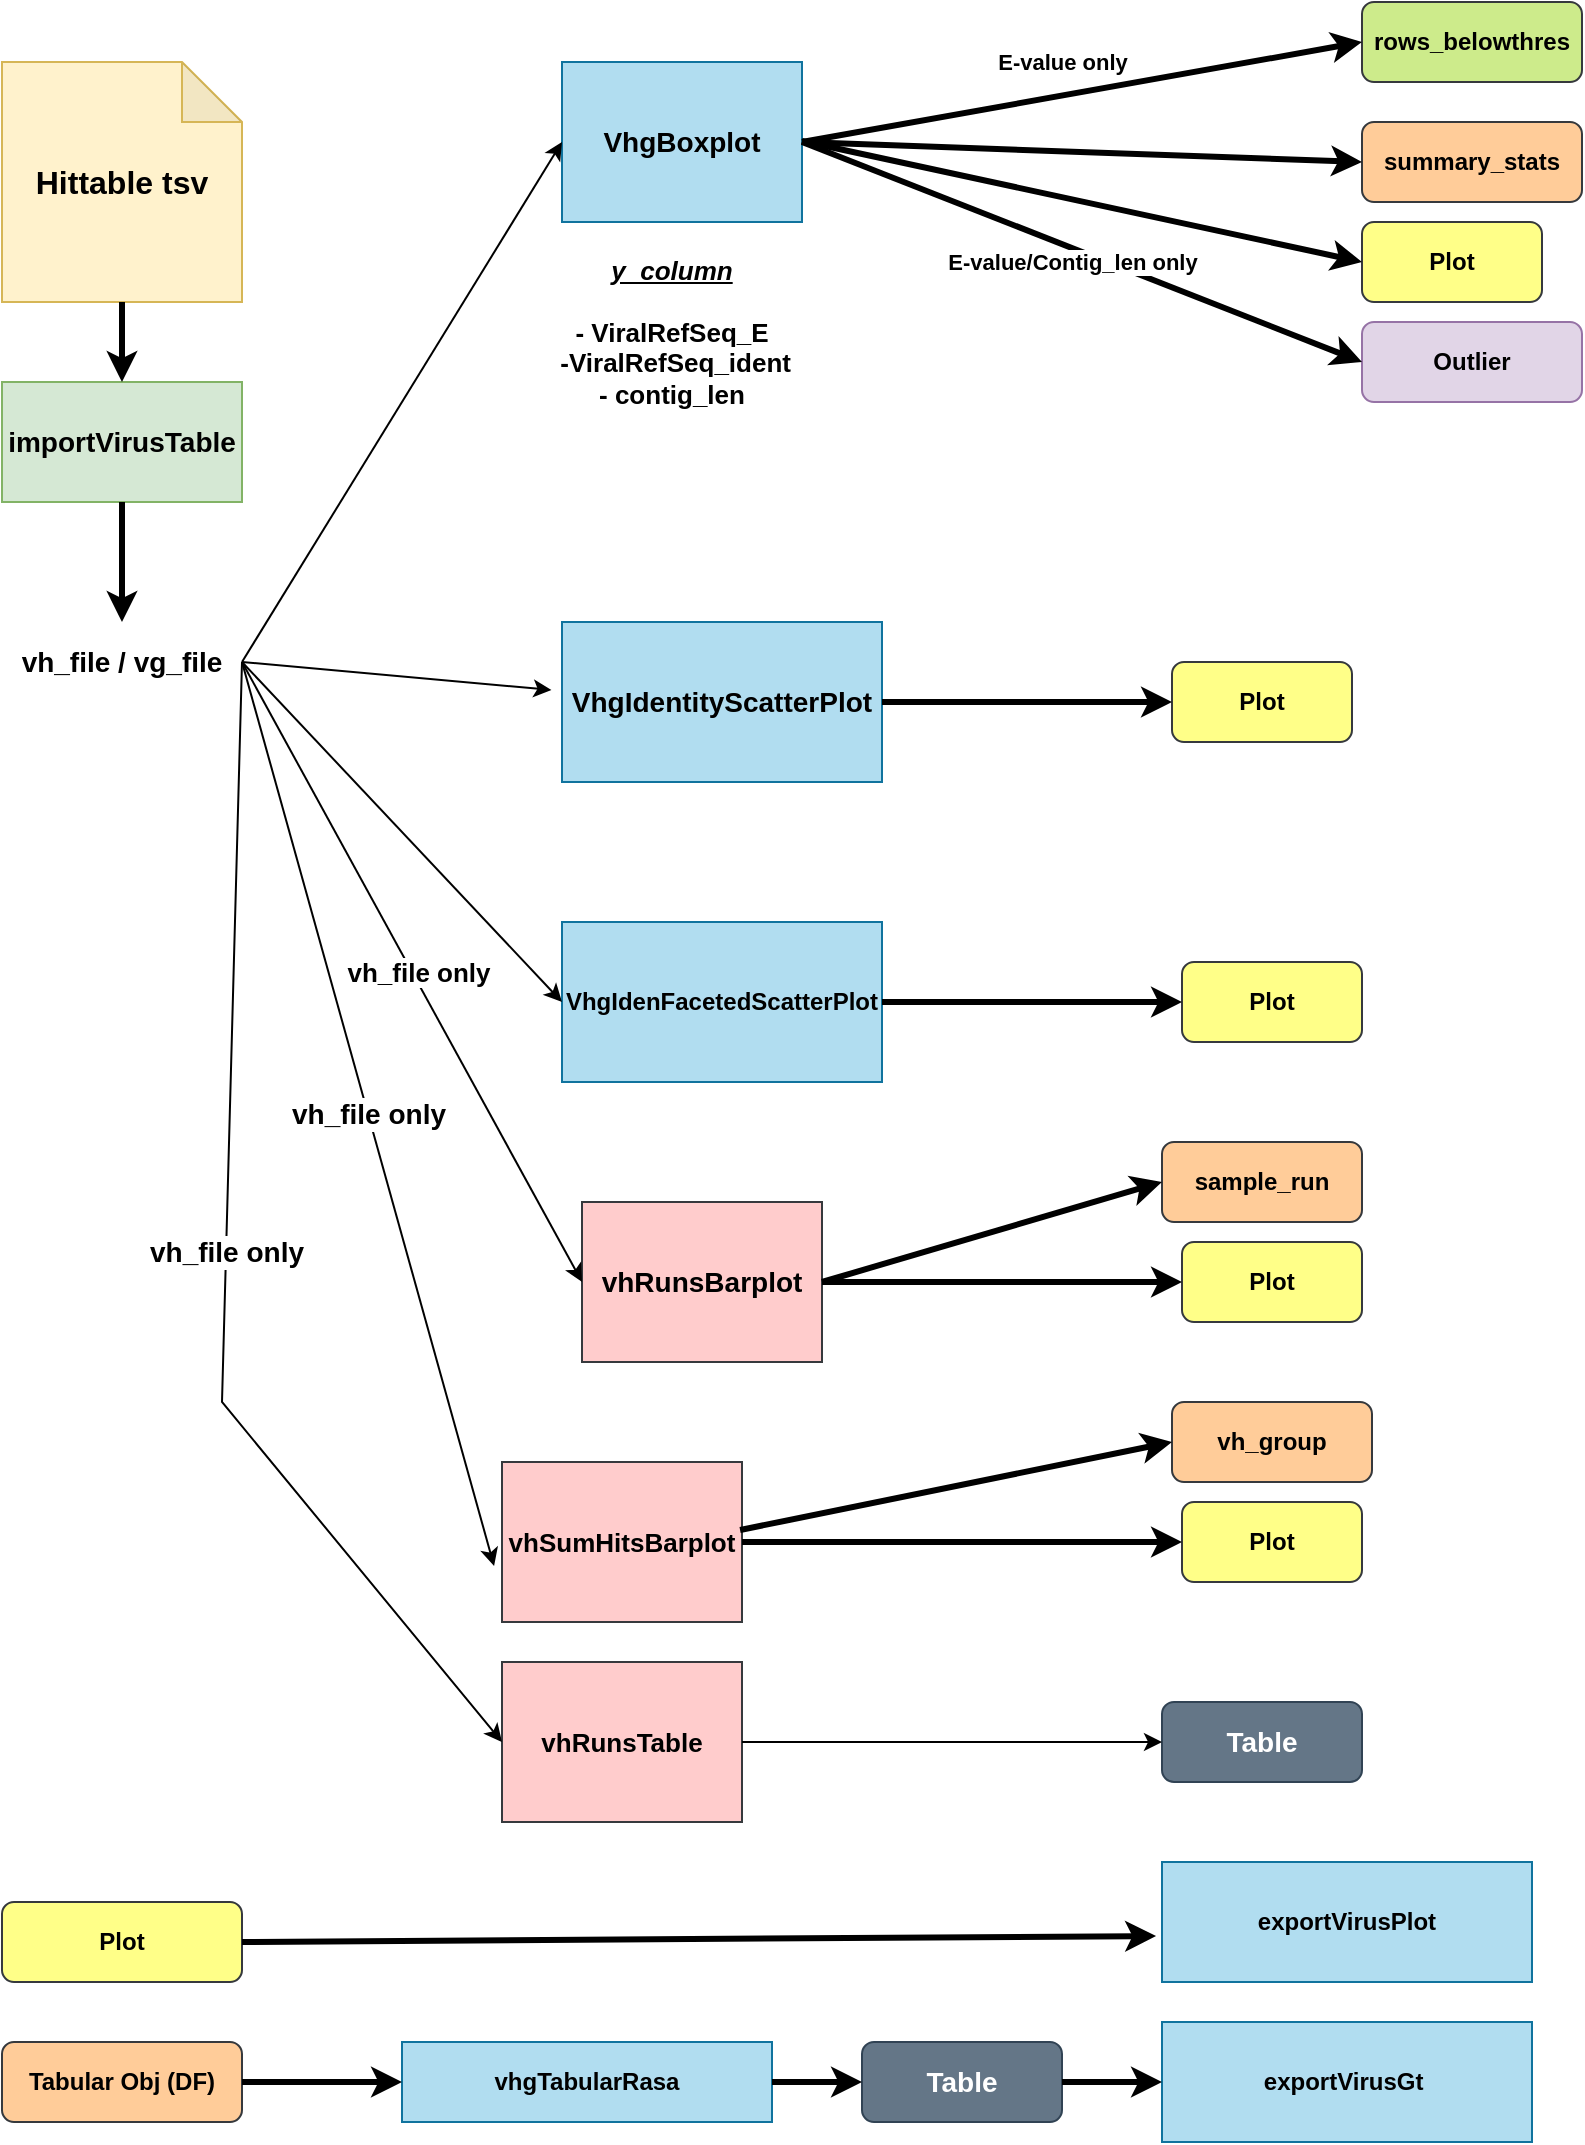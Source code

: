 <mxfile version="24.4.13" type="device">
  <diagram name="Page-1" id="YT8BwphLUNQYeEK9pMnc">
    <mxGraphModel dx="1231" dy="618" grid="1" gridSize="10" guides="1" tooltips="1" connect="1" arrows="1" fold="1" page="1" pageScale="1" pageWidth="850" pageHeight="1100" math="0" shadow="0">
      <root>
        <mxCell id="0" />
        <mxCell id="1" parent="0" />
        <mxCell id="L1br38w3GBm4ngcBkR2K-2" value="&lt;font style=&quot;font-size: 16px;&quot;&gt;&lt;b&gt;Hittable tsv&lt;/b&gt;&lt;/font&gt;" style="shape=note;whiteSpace=wrap;html=1;backgroundOutline=1;darkOpacity=0.05;fillColor=#fff2cc;strokeColor=#d6b656;" parent="1" vertex="1">
          <mxGeometry x="40" y="40" width="120" height="120" as="geometry" />
        </mxCell>
        <mxCell id="L1br38w3GBm4ngcBkR2K-3" value="&lt;font style=&quot;font-size: 14px;&quot;&gt;&lt;b&gt;importVirusTable&lt;/b&gt;&lt;/font&gt;" style="rounded=0;whiteSpace=wrap;html=1;fillColor=#d5e8d4;strokeColor=#82b366;" parent="1" vertex="1">
          <mxGeometry x="40" y="200" width="120" height="60" as="geometry" />
        </mxCell>
        <mxCell id="L1br38w3GBm4ngcBkR2K-5" value="&lt;font style=&quot;font-size: 14px;&quot;&gt;&lt;b&gt;vh_file / vg_file&lt;/b&gt;&lt;/font&gt;" style="text;html=1;align=center;verticalAlign=middle;whiteSpace=wrap;rounded=0;" parent="1" vertex="1">
          <mxGeometry x="40" y="320" width="120" height="40" as="geometry" />
        </mxCell>
        <mxCell id="L1br38w3GBm4ngcBkR2K-7" value="" style="endArrow=classic;html=1;rounded=0;exitX=0.5;exitY=1;exitDx=0;exitDy=0;exitPerimeter=0;entryX=0.5;entryY=0;entryDx=0;entryDy=0;strokeWidth=3;" parent="1" source="L1br38w3GBm4ngcBkR2K-2" target="L1br38w3GBm4ngcBkR2K-3" edge="1">
          <mxGeometry width="50" height="50" relative="1" as="geometry">
            <mxPoint x="500" y="410" as="sourcePoint" />
            <mxPoint x="550" y="360" as="targetPoint" />
          </mxGeometry>
        </mxCell>
        <mxCell id="L1br38w3GBm4ngcBkR2K-8" value="" style="endArrow=classic;html=1;rounded=0;exitX=0.5;exitY=1;exitDx=0;exitDy=0;entryX=0.5;entryY=0;entryDx=0;entryDy=0;strokeWidth=3;" parent="1" source="L1br38w3GBm4ngcBkR2K-3" target="L1br38w3GBm4ngcBkR2K-5" edge="1">
          <mxGeometry width="50" height="50" relative="1" as="geometry">
            <mxPoint x="500" y="410" as="sourcePoint" />
            <mxPoint x="550" y="360" as="targetPoint" />
          </mxGeometry>
        </mxCell>
        <mxCell id="L1br38w3GBm4ngcBkR2K-9" value="&lt;font style=&quot;font-size: 14px;&quot;&gt;&lt;b&gt;VhgBoxplot&lt;/b&gt;&lt;/font&gt;" style="rounded=0;whiteSpace=wrap;html=1;fillColor=#b1ddf0;strokeColor=#10739e;" parent="1" vertex="1">
          <mxGeometry x="320" y="40" width="120" height="80" as="geometry" />
        </mxCell>
        <mxCell id="L1br38w3GBm4ngcBkR2K-10" value="&lt;font style=&quot;font-size: 14px;&quot;&gt;&lt;b&gt;VhgIdentityScatterPlot&lt;/b&gt;&lt;/font&gt;" style="rounded=0;whiteSpace=wrap;html=1;fillColor=#b1ddf0;strokeColor=#10739e;" parent="1" vertex="1">
          <mxGeometry x="320" y="320" width="160" height="80" as="geometry" />
        </mxCell>
        <mxCell id="L1br38w3GBm4ngcBkR2K-11" value="&lt;b&gt;VhgIdenFacetedScatterPlot&lt;/b&gt;" style="rounded=0;whiteSpace=wrap;html=1;fillColor=#b1ddf0;strokeColor=#10739e;" parent="1" vertex="1">
          <mxGeometry x="320" y="470" width="160" height="80" as="geometry" />
        </mxCell>
        <mxCell id="L1br38w3GBm4ngcBkR2K-12" value="&lt;font style=&quot;font-size: 14px;&quot;&gt;&lt;b&gt;vhRunsBarplot&lt;/b&gt;&lt;/font&gt;" style="rounded=0;whiteSpace=wrap;html=1;fillColor=#ffcccc;strokeColor=#36393d;" parent="1" vertex="1">
          <mxGeometry x="330" y="610" width="120" height="80" as="geometry" />
        </mxCell>
        <mxCell id="L1br38w3GBm4ngcBkR2K-13" value="&lt;font size=&quot;1&quot; style=&quot;&quot;&gt;&lt;b style=&quot;font-size: 13px;&quot;&gt;vhSumHitsBarplot&lt;/b&gt;&lt;/font&gt;" style="rounded=0;whiteSpace=wrap;html=1;fillColor=#ffcccc;strokeColor=#36393d;" parent="1" vertex="1">
          <mxGeometry x="290" y="740" width="120" height="80" as="geometry" />
        </mxCell>
        <mxCell id="L1br38w3GBm4ngcBkR2K-14" value="" style="endArrow=classic;html=1;rounded=0;exitX=1;exitY=0.5;exitDx=0;exitDy=0;entryX=0;entryY=0.5;entryDx=0;entryDy=0;" parent="1" source="L1br38w3GBm4ngcBkR2K-5" target="L1br38w3GBm4ngcBkR2K-9" edge="1">
          <mxGeometry width="50" height="50" relative="1" as="geometry">
            <mxPoint x="500" y="350" as="sourcePoint" />
            <mxPoint x="550" y="300" as="targetPoint" />
          </mxGeometry>
        </mxCell>
        <mxCell id="L1br38w3GBm4ngcBkR2K-16" value="" style="endArrow=classic;html=1;rounded=0;exitX=1;exitY=0.5;exitDx=0;exitDy=0;entryX=-0.033;entryY=0.425;entryDx=0;entryDy=0;entryPerimeter=0;" parent="1" source="L1br38w3GBm4ngcBkR2K-5" target="L1br38w3GBm4ngcBkR2K-10" edge="1">
          <mxGeometry width="50" height="50" relative="1" as="geometry">
            <mxPoint x="500" y="350" as="sourcePoint" />
            <mxPoint x="550" y="300" as="targetPoint" />
          </mxGeometry>
        </mxCell>
        <mxCell id="L1br38w3GBm4ngcBkR2K-17" value="" style="endArrow=classic;html=1;rounded=0;exitX=1;exitY=0.5;exitDx=0;exitDy=0;entryX=0;entryY=0.5;entryDx=0;entryDy=0;" parent="1" source="L1br38w3GBm4ngcBkR2K-5" target="L1br38w3GBm4ngcBkR2K-11" edge="1">
          <mxGeometry width="50" height="50" relative="1" as="geometry">
            <mxPoint x="500" y="350" as="sourcePoint" />
            <mxPoint x="550" y="300" as="targetPoint" />
          </mxGeometry>
        </mxCell>
        <mxCell id="L1br38w3GBm4ngcBkR2K-18" value="" style="endArrow=classic;html=1;rounded=0;exitX=1;exitY=0.5;exitDx=0;exitDy=0;entryX=0;entryY=0.5;entryDx=0;entryDy=0;" parent="1" source="L1br38w3GBm4ngcBkR2K-5" target="L1br38w3GBm4ngcBkR2K-12" edge="1">
          <mxGeometry relative="1" as="geometry">
            <mxPoint x="480" y="330" as="sourcePoint" />
            <mxPoint x="580" y="330" as="targetPoint" />
          </mxGeometry>
        </mxCell>
        <mxCell id="L1br38w3GBm4ngcBkR2K-19" value="&lt;font style=&quot;font-size: 13px;&quot;&gt;&lt;b&gt;vh_file only&lt;/b&gt;&lt;/font&gt;" style="edgeLabel;resizable=0;html=1;;align=center;verticalAlign=middle;" parent="L1br38w3GBm4ngcBkR2K-18" connectable="0" vertex="1">
          <mxGeometry relative="1" as="geometry">
            <mxPoint x="3" as="offset" />
          </mxGeometry>
        </mxCell>
        <mxCell id="L1br38w3GBm4ngcBkR2K-21" value="" style="endArrow=classic;html=1;rounded=0;exitX=1;exitY=0.5;exitDx=0;exitDy=0;entryX=-0.033;entryY=0.65;entryDx=0;entryDy=0;entryPerimeter=0;" parent="1" source="L1br38w3GBm4ngcBkR2K-5" target="L1br38w3GBm4ngcBkR2K-13" edge="1">
          <mxGeometry relative="1" as="geometry">
            <mxPoint x="480" y="330" as="sourcePoint" />
            <mxPoint x="580" y="330" as="targetPoint" />
          </mxGeometry>
        </mxCell>
        <mxCell id="L1br38w3GBm4ngcBkR2K-22" value="&lt;font style=&quot;font-size: 14px;&quot;&gt;&lt;b&gt;vh_file only&lt;/b&gt;&lt;/font&gt;" style="edgeLabel;resizable=0;html=1;;align=center;verticalAlign=middle;" parent="L1br38w3GBm4ngcBkR2K-21" connectable="0" vertex="1">
          <mxGeometry relative="1" as="geometry" />
        </mxCell>
        <mxCell id="L1br38w3GBm4ngcBkR2K-25" value="&lt;b&gt;Plot&lt;/b&gt;" style="rounded=1;whiteSpace=wrap;html=1;fillColor=#ffff88;strokeColor=#36393d;" parent="1" vertex="1">
          <mxGeometry x="720" y="120" width="90" height="40" as="geometry" />
        </mxCell>
        <mxCell id="L1br38w3GBm4ngcBkR2K-26" value="&lt;b&gt;Plot&lt;/b&gt;" style="rounded=1;whiteSpace=wrap;html=1;fillColor=#ffff88;strokeColor=#36393d;" parent="1" vertex="1">
          <mxGeometry x="625" y="340" width="90" height="40" as="geometry" />
        </mxCell>
        <mxCell id="L1br38w3GBm4ngcBkR2K-27" value="&lt;b&gt;Plot&lt;/b&gt;" style="rounded=1;whiteSpace=wrap;html=1;fillColor=#ffff88;strokeColor=#36393d;" parent="1" vertex="1">
          <mxGeometry x="630" y="490" width="90" height="40" as="geometry" />
        </mxCell>
        <mxCell id="L1br38w3GBm4ngcBkR2K-28" value="&lt;b&gt;Plot&lt;/b&gt;" style="rounded=1;whiteSpace=wrap;html=1;fillColor=#ffff88;strokeColor=#36393d;" parent="1" vertex="1">
          <mxGeometry x="630" y="630" width="90" height="40" as="geometry" />
        </mxCell>
        <mxCell id="L1br38w3GBm4ngcBkR2K-29" value="&lt;b&gt;Plot&lt;/b&gt;" style="rounded=1;whiteSpace=wrap;html=1;fillColor=#ffff88;strokeColor=#36393d;" parent="1" vertex="1">
          <mxGeometry x="630" y="760" width="90" height="40" as="geometry" />
        </mxCell>
        <mxCell id="L1br38w3GBm4ngcBkR2K-30" value="" style="endArrow=classic;html=1;rounded=0;exitX=1;exitY=0.5;exitDx=0;exitDy=0;entryX=0;entryY=0.5;entryDx=0;entryDy=0;strokeWidth=3;" parent="1" source="L1br38w3GBm4ngcBkR2K-11" target="L1br38w3GBm4ngcBkR2K-27" edge="1">
          <mxGeometry width="50" height="50" relative="1" as="geometry">
            <mxPoint x="500" y="350" as="sourcePoint" />
            <mxPoint x="550" y="300" as="targetPoint" />
          </mxGeometry>
        </mxCell>
        <mxCell id="L1br38w3GBm4ngcBkR2K-31" value="" style="endArrow=classic;html=1;rounded=0;exitX=1;exitY=0.5;exitDx=0;exitDy=0;entryX=0;entryY=0.5;entryDx=0;entryDy=0;strokeWidth=3;" parent="1" source="L1br38w3GBm4ngcBkR2K-12" target="L1br38w3GBm4ngcBkR2K-28" edge="1">
          <mxGeometry width="50" height="50" relative="1" as="geometry">
            <mxPoint x="440" y="439.5" as="sourcePoint" />
            <mxPoint x="520" y="439.5" as="targetPoint" />
          </mxGeometry>
        </mxCell>
        <mxCell id="L1br38w3GBm4ngcBkR2K-32" value="" style="endArrow=classic;html=1;rounded=0;exitX=1;exitY=0.5;exitDx=0;exitDy=0;entryX=0;entryY=0.5;entryDx=0;entryDy=0;strokeWidth=3;" parent="1" source="L1br38w3GBm4ngcBkR2K-13" target="L1br38w3GBm4ngcBkR2K-29" edge="1">
          <mxGeometry width="50" height="50" relative="1" as="geometry">
            <mxPoint x="500" y="340" as="sourcePoint" />
            <mxPoint x="580" y="340" as="targetPoint" />
            <Array as="points">
              <mxPoint x="460" y="780" />
            </Array>
          </mxGeometry>
        </mxCell>
        <mxCell id="L1br38w3GBm4ngcBkR2K-33" value="" style="endArrow=classic;html=1;rounded=0;exitX=1;exitY=0.5;exitDx=0;exitDy=0;entryX=0;entryY=0.5;entryDx=0;entryDy=0;strokeWidth=3;" parent="1" source="L1br38w3GBm4ngcBkR2K-10" target="L1br38w3GBm4ngcBkR2K-26" edge="1">
          <mxGeometry width="50" height="50" relative="1" as="geometry">
            <mxPoint x="480" y="200" as="sourcePoint" />
            <mxPoint x="560" y="200" as="targetPoint" />
          </mxGeometry>
        </mxCell>
        <mxCell id="L1br38w3GBm4ngcBkR2K-34" value="" style="endArrow=classic;html=1;rounded=0;exitX=1;exitY=0.5;exitDx=0;exitDy=0;entryX=0;entryY=0.5;entryDx=0;entryDy=0;strokeWidth=3;" parent="1" target="L1br38w3GBm4ngcBkR2K-25" edge="1">
          <mxGeometry width="50" height="50" relative="1" as="geometry">
            <mxPoint x="440" y="79.5" as="sourcePoint" />
            <mxPoint x="520" y="79.5" as="targetPoint" />
          </mxGeometry>
        </mxCell>
        <mxCell id="L1br38w3GBm4ngcBkR2K-35" value="&lt;b&gt;summary_stats&lt;/b&gt;" style="rounded=1;whiteSpace=wrap;html=1;fillColor=#ffcc99;strokeColor=#36393d;" parent="1" vertex="1">
          <mxGeometry x="720" y="70" width="110" height="40" as="geometry" />
        </mxCell>
        <mxCell id="L1br38w3GBm4ngcBkR2K-36" value="" style="endArrow=classic;html=1;rounded=0;exitX=1;exitY=0.5;exitDx=0;exitDy=0;entryX=0;entryY=0.5;entryDx=0;entryDy=0;strokeWidth=3;" parent="1" source="L1br38w3GBm4ngcBkR2K-9" target="L1br38w3GBm4ngcBkR2K-35" edge="1">
          <mxGeometry width="50" height="50" relative="1" as="geometry">
            <mxPoint x="450" y="89.5" as="sourcePoint" />
            <mxPoint x="570" y="90" as="targetPoint" />
          </mxGeometry>
        </mxCell>
        <mxCell id="L1br38w3GBm4ngcBkR2K-37" value="&lt;b&gt;Outlier&lt;/b&gt;" style="rounded=1;whiteSpace=wrap;html=1;fillColor=#e1d5e7;strokeColor=#9673a6;" parent="1" vertex="1">
          <mxGeometry x="720" y="170" width="110" height="40" as="geometry" />
        </mxCell>
        <mxCell id="L1br38w3GBm4ngcBkR2K-38" value="" style="endArrow=classic;html=1;rounded=0;exitX=1;exitY=0.5;exitDx=0;exitDy=0;entryX=0;entryY=0.5;entryDx=0;entryDy=0;strokeWidth=3;" parent="1" source="L1br38w3GBm4ngcBkR2K-9" target="L1br38w3GBm4ngcBkR2K-37" edge="1">
          <mxGeometry relative="1" as="geometry">
            <mxPoint x="480" y="330" as="sourcePoint" />
            <mxPoint x="580" y="330" as="targetPoint" />
          </mxGeometry>
        </mxCell>
        <mxCell id="L1br38w3GBm4ngcBkR2K-39" value="&lt;b&gt;E-value/Contig_len only&lt;/b&gt;" style="edgeLabel;resizable=0;html=1;;align=center;verticalAlign=middle;" parent="L1br38w3GBm4ngcBkR2K-38" connectable="0" vertex="1">
          <mxGeometry relative="1" as="geometry">
            <mxPoint x="-5" y="5" as="offset" />
          </mxGeometry>
        </mxCell>
        <mxCell id="L1br38w3GBm4ngcBkR2K-45" value="&lt;b&gt;rows_belowthres&lt;/b&gt;" style="rounded=1;whiteSpace=wrap;html=1;fillColor=#cdeb8b;strokeColor=#36393d;" parent="1" vertex="1">
          <mxGeometry x="720" y="10" width="110" height="40" as="geometry" />
        </mxCell>
        <mxCell id="L1br38w3GBm4ngcBkR2K-46" value="&lt;b&gt;E-value only&lt;/b&gt;" style="edgeLabel;resizable=0;html=1;;align=center;verticalAlign=middle;" parent="1" connectable="0" vertex="1">
          <mxGeometry x="569.997" y="40.003" as="geometry" />
        </mxCell>
        <mxCell id="L1br38w3GBm4ngcBkR2K-47" value="" style="endArrow=classic;html=1;rounded=0;exitX=1;exitY=0.5;exitDx=0;exitDy=0;entryX=0;entryY=0.5;entryDx=0;entryDy=0;strokeWidth=3;" parent="1" source="L1br38w3GBm4ngcBkR2K-9" target="L1br38w3GBm4ngcBkR2K-45" edge="1">
          <mxGeometry width="50" height="50" relative="1" as="geometry">
            <mxPoint x="500" y="350" as="sourcePoint" />
            <mxPoint x="550" y="300" as="targetPoint" />
          </mxGeometry>
        </mxCell>
        <mxCell id="L1br38w3GBm4ngcBkR2K-48" value="&lt;b style=&quot;font-size: 13px;&quot;&gt;&lt;font style=&quot;font-size: 13px;&quot;&gt;&lt;u&gt;&lt;i&gt;y_column&lt;/i&gt;&lt;/u&gt;&lt;/font&gt;&lt;/b&gt;&lt;div style=&quot;font-size: 13px;&quot;&gt;&lt;b&gt;&lt;font style=&quot;font-size: 13px;&quot;&gt;&lt;br&gt;&lt;/font&gt;&lt;/b&gt;&lt;div&gt;&lt;b&gt;&lt;font style=&quot;font-size: 13px;&quot;&gt;-&amp;nbsp;ViralRefSeq_E&lt;/font&gt;&lt;/b&gt;&lt;/div&gt;&lt;div&gt;&lt;b&gt;&lt;font style=&quot;font-size: 13px;&quot;&gt;&amp;nbsp;-ViralRefSeq_ident&lt;/font&gt;&lt;/b&gt;&lt;/div&gt;&lt;div&gt;&lt;b&gt;&lt;font style=&quot;font-size: 13px;&quot;&gt;-&amp;nbsp;contig_len&lt;/font&gt;&lt;/b&gt;&lt;/div&gt;&lt;/div&gt;" style="text;html=1;align=center;verticalAlign=middle;whiteSpace=wrap;rounded=0;" parent="1" vertex="1">
          <mxGeometry x="290" y="130" width="170" height="90" as="geometry" />
        </mxCell>
        <mxCell id="L1br38w3GBm4ngcBkR2K-49" value="&lt;span style=&quot;font-size: 13px;&quot;&gt;&lt;b&gt;vhRunsTable&lt;/b&gt;&lt;/span&gt;" style="rounded=0;whiteSpace=wrap;html=1;fillColor=#ffcccc;strokeColor=#36393d;" parent="1" vertex="1">
          <mxGeometry x="290" y="840" width="120" height="80" as="geometry" />
        </mxCell>
        <mxCell id="L1br38w3GBm4ngcBkR2K-50" value="" style="endArrow=classic;html=1;rounded=0;exitX=1;exitY=0.5;exitDx=0;exitDy=0;entryX=0;entryY=0.5;entryDx=0;entryDy=0;" parent="1" source="L1br38w3GBm4ngcBkR2K-5" target="L1br38w3GBm4ngcBkR2K-49" edge="1">
          <mxGeometry relative="1" as="geometry">
            <mxPoint x="140" y="355" as="sourcePoint" />
            <mxPoint x="260" y="945" as="targetPoint" />
            <Array as="points">
              <mxPoint x="150" y="710" />
            </Array>
          </mxGeometry>
        </mxCell>
        <mxCell id="L1br38w3GBm4ngcBkR2K-51" value="&lt;font style=&quot;font-size: 14px;&quot;&gt;&lt;b&gt;vh_file only&lt;/b&gt;&lt;/font&gt;" style="edgeLabel;resizable=0;html=1;;align=center;verticalAlign=middle;" parent="L1br38w3GBm4ngcBkR2K-50" connectable="0" vertex="1">
          <mxGeometry relative="1" as="geometry" />
        </mxCell>
        <mxCell id="L1br38w3GBm4ngcBkR2K-52" value="&lt;b&gt;&lt;font style=&quot;font-size: 14px;&quot;&gt;Table&lt;/font&gt;&lt;/b&gt;" style="rounded=1;whiteSpace=wrap;html=1;fillColor=#647687;fontColor=#ffffff;strokeColor=#314354;" parent="1" vertex="1">
          <mxGeometry x="620" y="860" width="100" height="40" as="geometry" />
        </mxCell>
        <mxCell id="L1br38w3GBm4ngcBkR2K-53" value="" style="endArrow=classic;html=1;rounded=0;exitX=1;exitY=0.5;exitDx=0;exitDy=0;entryX=0;entryY=0.5;entryDx=0;entryDy=0;" parent="1" source="L1br38w3GBm4ngcBkR2K-49" target="L1br38w3GBm4ngcBkR2K-52" edge="1">
          <mxGeometry width="50" height="50" relative="1" as="geometry">
            <mxPoint x="500" y="940" as="sourcePoint" />
            <mxPoint x="550" y="890" as="targetPoint" />
          </mxGeometry>
        </mxCell>
        <mxCell id="L1br38w3GBm4ngcBkR2K-54" value="&lt;b&gt;sample_run&lt;/b&gt;" style="rounded=1;whiteSpace=wrap;html=1;fillColor=#ffcc99;strokeColor=#36393d;" parent="1" vertex="1">
          <mxGeometry x="620" y="580" width="100" height="40" as="geometry" />
        </mxCell>
        <mxCell id="L1br38w3GBm4ngcBkR2K-55" value="" style="endArrow=classic;html=1;rounded=0;exitX=1;exitY=0.5;exitDx=0;exitDy=0;strokeWidth=3;entryX=0;entryY=0.5;entryDx=0;entryDy=0;" parent="1" target="L1br38w3GBm4ngcBkR2K-54" edge="1">
          <mxGeometry width="50" height="50" relative="1" as="geometry">
            <mxPoint x="450" y="650" as="sourcePoint" />
            <mxPoint x="620" y="600" as="targetPoint" />
          </mxGeometry>
        </mxCell>
        <mxCell id="L1br38w3GBm4ngcBkR2K-56" value="&lt;b&gt;vh_group&lt;/b&gt;" style="rounded=1;whiteSpace=wrap;html=1;fillColor=#ffcc99;strokeColor=#36393d;" parent="1" vertex="1">
          <mxGeometry x="625" y="710" width="100" height="40" as="geometry" />
        </mxCell>
        <mxCell id="L1br38w3GBm4ngcBkR2K-57" value="" style="endArrow=classic;html=1;rounded=0;exitX=0.992;exitY=0.425;exitDx=0;exitDy=0;entryX=0;entryY=0.5;entryDx=0;entryDy=0;strokeWidth=3;exitPerimeter=0;" parent="1" source="L1br38w3GBm4ngcBkR2K-13" target="L1br38w3GBm4ngcBkR2K-56" edge="1">
          <mxGeometry width="50" height="50" relative="1" as="geometry">
            <mxPoint x="420" y="790" as="sourcePoint" />
            <mxPoint x="640" y="790" as="targetPoint" />
            <Array as="points" />
          </mxGeometry>
        </mxCell>
        <mxCell id="L1br38w3GBm4ngcBkR2K-58" value="&lt;b&gt;Plot&lt;/b&gt;" style="rounded=1;whiteSpace=wrap;html=1;fillColor=#ffff88;strokeColor=#36393d;" parent="1" vertex="1">
          <mxGeometry x="40" y="960" width="120" height="40" as="geometry" />
        </mxCell>
        <mxCell id="L1br38w3GBm4ngcBkR2K-59" value="&lt;b&gt;Tabular Obj (DF)&lt;/b&gt;" style="rounded=1;whiteSpace=wrap;html=1;fillColor=#ffcc99;strokeColor=#36393d;" parent="1" vertex="1">
          <mxGeometry x="40" y="1030" width="120" height="40" as="geometry" />
        </mxCell>
        <mxCell id="L1br38w3GBm4ngcBkR2K-62" value="&lt;div&gt;&lt;b&gt;vhgTabularRasa&lt;/b&gt;&lt;br&gt;&lt;/div&gt;" style="rounded=0;whiteSpace=wrap;html=1;fillColor=#b1ddf0;strokeColor=#10739e;" parent="1" vertex="1">
          <mxGeometry x="240" y="1030" width="185" height="40" as="geometry" />
        </mxCell>
        <mxCell id="L1br38w3GBm4ngcBkR2K-65" value="" style="endArrow=classic;html=1;rounded=0;exitX=1;exitY=0.5;exitDx=0;exitDy=0;entryX=0;entryY=0.5;entryDx=0;entryDy=0;strokeWidth=3;" parent="1" source="L1br38w3GBm4ngcBkR2K-59" target="L1br38w3GBm4ngcBkR2K-62" edge="1">
          <mxGeometry width="50" height="50" relative="1" as="geometry">
            <mxPoint x="160" y="980" as="sourcePoint" />
            <mxPoint x="240" y="980" as="targetPoint" />
          </mxGeometry>
        </mxCell>
        <mxCell id="L1br38w3GBm4ngcBkR2K-66" value="&lt;b&gt;&lt;font style=&quot;font-size: 14px;&quot;&gt;Table&lt;/font&gt;&lt;/b&gt;" style="rounded=1;whiteSpace=wrap;html=1;fillColor=#647687;fontColor=#ffffff;strokeColor=#314354;" parent="1" vertex="1">
          <mxGeometry x="470" y="1030" width="100" height="40" as="geometry" />
        </mxCell>
        <mxCell id="L1br38w3GBm4ngcBkR2K-67" value="" style="endArrow=classic;html=1;rounded=0;exitX=1;exitY=0.5;exitDx=0;exitDy=0;entryX=0;entryY=0.5;entryDx=0;entryDy=0;strokeWidth=3;" parent="1" source="L1br38w3GBm4ngcBkR2K-62" target="L1br38w3GBm4ngcBkR2K-66" edge="1">
          <mxGeometry width="50" height="50" relative="1" as="geometry">
            <mxPoint x="520" y="940" as="sourcePoint" />
            <mxPoint x="570" y="890" as="targetPoint" />
          </mxGeometry>
        </mxCell>
        <mxCell id="L1br38w3GBm4ngcBkR2K-68" value="&lt;b&gt;exportVirusGt&amp;nbsp;&lt;/b&gt;" style="rounded=0;whiteSpace=wrap;html=1;fillColor=#b1ddf0;strokeColor=#10739e;" parent="1" vertex="1">
          <mxGeometry x="620" y="1020" width="185" height="60" as="geometry" />
        </mxCell>
        <mxCell id="L1br38w3GBm4ngcBkR2K-69" value="&lt;b&gt;exportVirusPlot&lt;/b&gt;" style="rounded=0;whiteSpace=wrap;html=1;fillColor=#b1ddf0;strokeColor=#10739e;" parent="1" vertex="1">
          <mxGeometry x="620" y="940" width="185" height="60" as="geometry" />
        </mxCell>
        <mxCell id="L1br38w3GBm4ngcBkR2K-70" value="" style="endArrow=classic;html=1;rounded=0;exitX=1;exitY=0.5;exitDx=0;exitDy=0;entryX=-0.016;entryY=0.617;entryDx=0;entryDy=0;entryPerimeter=0;strokeWidth=3;" parent="1" source="L1br38w3GBm4ngcBkR2K-58" target="L1br38w3GBm4ngcBkR2K-69" edge="1">
          <mxGeometry width="50" height="50" relative="1" as="geometry">
            <mxPoint x="425" y="980" as="sourcePoint" />
            <mxPoint x="570" y="890" as="targetPoint" />
          </mxGeometry>
        </mxCell>
        <mxCell id="L1br38w3GBm4ngcBkR2K-71" value="" style="endArrow=classic;html=1;rounded=0;exitX=1;exitY=0.5;exitDx=0;exitDy=0;entryX=0;entryY=0.5;entryDx=0;entryDy=0;strokeWidth=3;" parent="1" source="L1br38w3GBm4ngcBkR2K-66" target="L1br38w3GBm4ngcBkR2K-68" edge="1">
          <mxGeometry width="50" height="50" relative="1" as="geometry">
            <mxPoint x="520" y="940" as="sourcePoint" />
            <mxPoint x="570" y="890" as="targetPoint" />
          </mxGeometry>
        </mxCell>
      </root>
    </mxGraphModel>
  </diagram>
</mxfile>
